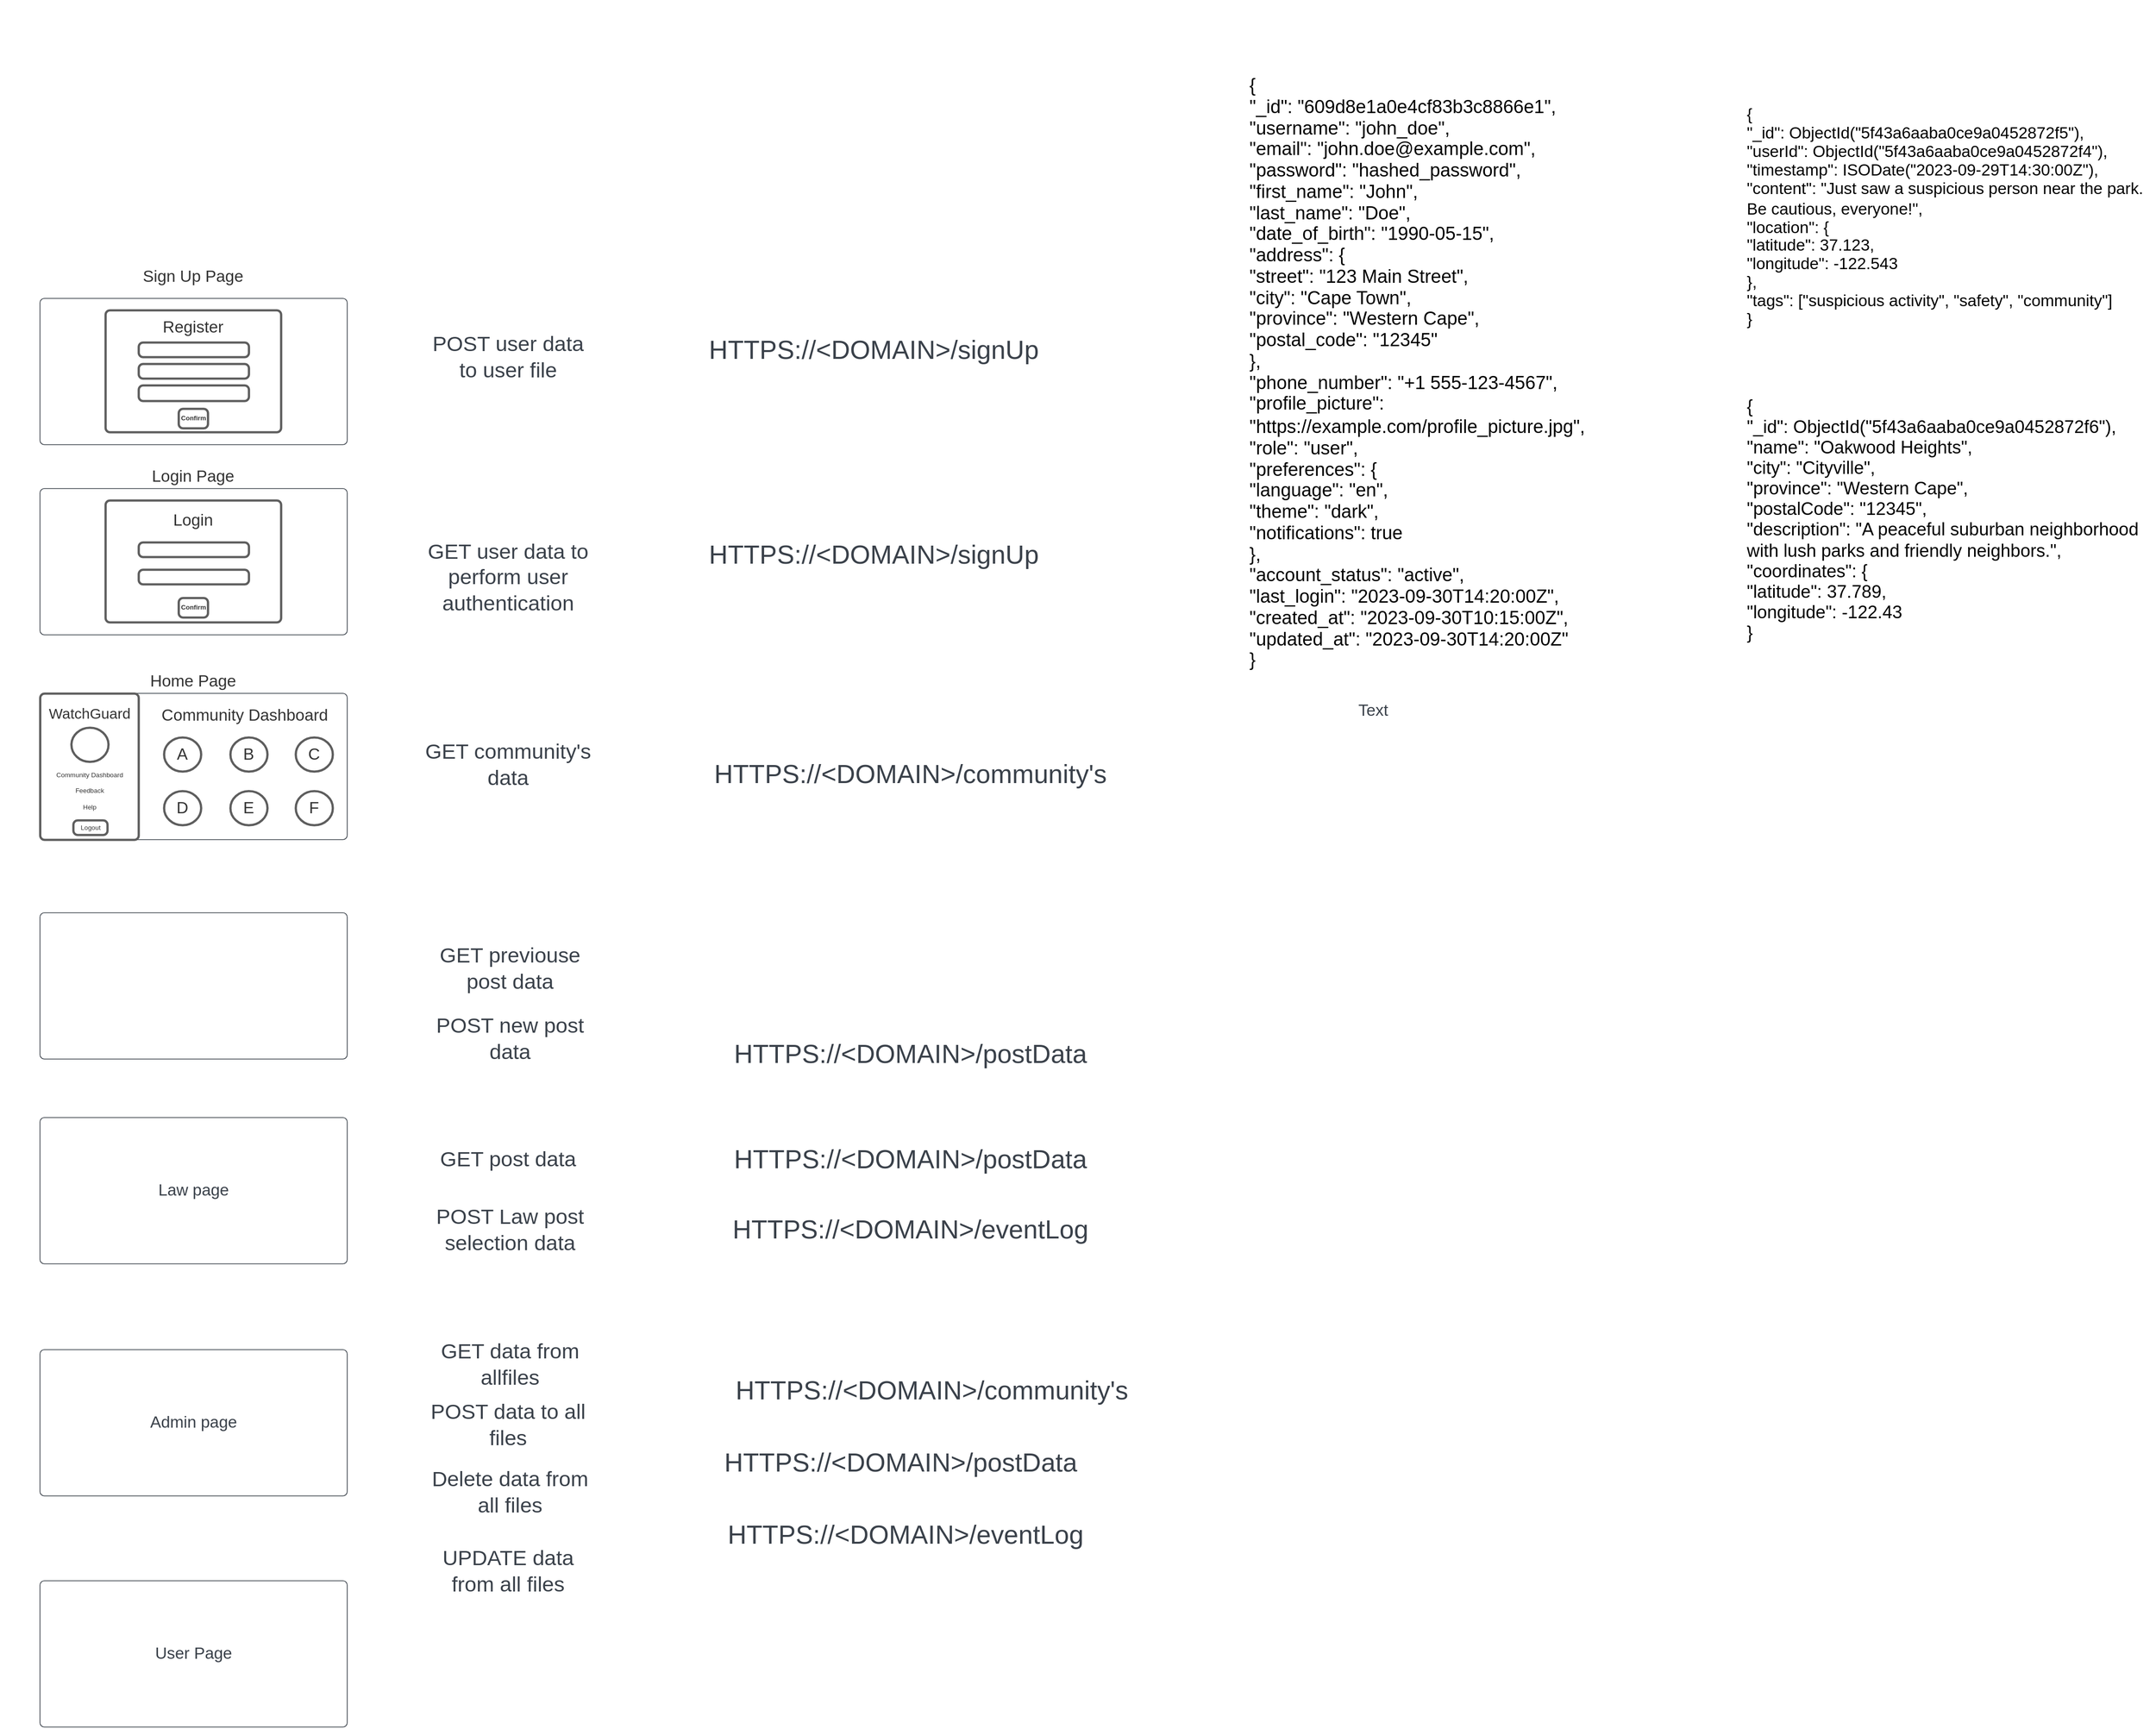<mxfile version="22.0.2" type="device">
  <diagram name="Page-1" id="4kDyXjSz5fXzZ2OMG3nY">
    <mxGraphModel dx="3576" dy="2729" grid="1" gridSize="10" guides="1" tooltips="1" connect="1" arrows="1" fold="1" page="1" pageScale="1" pageWidth="850" pageHeight="1100" math="0" shadow="0">
      <root>
        <mxCell id="0" />
        <mxCell id="1" parent="0" />
        <mxCell id="W3cXZW0rzUBnxX037Pdt-1" value="&lt;div style=&quot;display: flex; justify-content: flex-start; text-align: left; align-items: baseline; font-size: 0; line-height: 1.25;margin-top: -2px;&quot;&gt;&lt;span&gt;&lt;span style=&quot;font-size:19px;&quot;&gt;{&#xa;&lt;/span&gt;&lt;/span&gt;&lt;/div&gt;&lt;div style=&quot;display: flex; justify-content: flex-start; text-align: left; align-items: baseline; font-size: 0; line-height: 1.25;margin-top: -2px;&quot;&gt;&lt;span&gt;&lt;span style=&quot;font-size:19px;&quot;&gt;  &quot;_id&quot;: &quot;609d8e1a0e4cf83b3c8866e1&quot;,&#xa;&lt;/span&gt;&lt;/span&gt;&lt;/div&gt;&lt;div style=&quot;display: flex; justify-content: flex-start; text-align: left; align-items: baseline; font-size: 0; line-height: 1.25;margin-top: -2px;&quot;&gt;&lt;span&gt;&lt;span style=&quot;font-size:19px;&quot;&gt;  &quot;username&quot;: &quot;john_doe&quot;,&#xa;&lt;/span&gt;&lt;/span&gt;&lt;/div&gt;&lt;div style=&quot;display: flex; justify-content: flex-start; text-align: left; align-items: baseline; font-size: 0; line-height: 1.25;margin-top: -2px;&quot;&gt;&lt;span&gt;&lt;span style=&quot;font-size:19px;&quot;&gt;  &quot;email&quot;: &quot;john.doe@example.com&quot;,&#xa;&lt;/span&gt;&lt;/span&gt;&lt;/div&gt;&lt;div style=&quot;display: flex; justify-content: flex-start; text-align: left; align-items: baseline; font-size: 0; line-height: 1.25;margin-top: -2px;&quot;&gt;&lt;span&gt;&lt;span style=&quot;font-size:19px;&quot;&gt;  &quot;password&quot;: &quot;hashed_password&quot;,&#xa;&lt;/span&gt;&lt;/span&gt;&lt;/div&gt;&lt;div style=&quot;display: flex; justify-content: flex-start; text-align: left; align-items: baseline; font-size: 0; line-height: 1.25;margin-top: -2px;&quot;&gt;&lt;span&gt;&lt;span style=&quot;font-size:19px;&quot;&gt;  &quot;first_name&quot;: &quot;John&quot;,&#xa;&lt;/span&gt;&lt;/span&gt;&lt;/div&gt;&lt;div style=&quot;display: flex; justify-content: flex-start; text-align: left; align-items: baseline; font-size: 0; line-height: 1.25;margin-top: -2px;&quot;&gt;&lt;span&gt;&lt;span style=&quot;font-size:19px;&quot;&gt;  &quot;last_name&quot;: &quot;Doe&quot;,&#xa;&lt;/span&gt;&lt;/span&gt;&lt;/div&gt;&lt;div style=&quot;display: flex; justify-content: flex-start; text-align: left; align-items: baseline; font-size: 0; line-height: 1.25;margin-top: -2px;&quot;&gt;&lt;span&gt;&lt;span style=&quot;font-size:19px;&quot;&gt;  &quot;date_of_birth&quot;: &quot;1990-05-15&quot;,&#xa;&lt;/span&gt;&lt;/span&gt;&lt;/div&gt;&lt;div style=&quot;display: flex; justify-content: flex-start; text-align: left; align-items: baseline; font-size: 0; line-height: 1.25;margin-top: -2px;&quot;&gt;&lt;span&gt;&lt;span style=&quot;font-size:19px;&quot;&gt;  &quot;address&quot;: {&#xa;&lt;/span&gt;&lt;/span&gt;&lt;/div&gt;&lt;div style=&quot;display: flex; justify-content: flex-start; text-align: left; align-items: baseline; font-size: 0; line-height: 1.25;margin-top: -2px;&quot;&gt;&lt;span&gt;&lt;span style=&quot;font-size:19px;&quot;&gt;    &quot;street&quot;: &quot;123 Main Street&quot;,&#xa;&lt;/span&gt;&lt;/span&gt;&lt;/div&gt;&lt;div style=&quot;display: flex; justify-content: flex-start; text-align: left; align-items: baseline; font-size: 0; line-height: 1.25;margin-top: -2px;&quot;&gt;&lt;span&gt;&lt;span style=&quot;font-size:19px;&quot;&gt;    &quot;city&quot;: &quot;Cape Town&quot;,&#xa;&lt;/span&gt;&lt;/span&gt;&lt;/div&gt;&lt;div style=&quot;display: flex; justify-content: flex-start; text-align: left; align-items: baseline; font-size: 0; line-height: 1.25;margin-top: -2px;&quot;&gt;&lt;span&gt;&lt;span style=&quot;font-size:19px;&quot;&gt;    &quot;province&quot;: &quot;Western Cape&quot;,&#xa;&lt;/span&gt;&lt;/span&gt;&lt;/div&gt;&lt;div style=&quot;display: flex; justify-content: flex-start; text-align: left; align-items: baseline; font-size: 0; line-height: 1.25;margin-top: -2px;&quot;&gt;&lt;span&gt;&lt;span style=&quot;font-size:19px;&quot;&gt;    &quot;postal_code&quot;: &quot;12345&quot;&#xa;&lt;/span&gt;&lt;/span&gt;&lt;/div&gt;&lt;div style=&quot;display: flex; justify-content: flex-start; text-align: left; align-items: baseline; font-size: 0; line-height: 1.25;margin-top: -2px;&quot;&gt;&lt;span&gt;&lt;span style=&quot;font-size:19px;&quot;&gt;  },&#xa;&lt;/span&gt;&lt;/span&gt;&lt;/div&gt;&lt;div style=&quot;display: flex; justify-content: flex-start; text-align: left; align-items: baseline; font-size: 0; line-height: 1.25;margin-top: -2px;&quot;&gt;&lt;span&gt;&lt;span style=&quot;font-size:19px;&quot;&gt;  &quot;phone_number&quot;: &quot;+1 555-123-4567&quot;,&#xa;&lt;/span&gt;&lt;/span&gt;&lt;/div&gt;&lt;div style=&quot;display: flex; justify-content: flex-start; text-align: left; align-items: baseline; font-size: 0; line-height: 1.25;margin-top: -2px;&quot;&gt;&lt;span&gt;&lt;span style=&quot;font-size:19px;&quot;&gt;  &quot;profile_picture&quot;: &quot;https://example.com/profile_picture.jpg&quot;,&#xa;&lt;/span&gt;&lt;/span&gt;&lt;/div&gt;&lt;div style=&quot;display: flex; justify-content: flex-start; text-align: left; align-items: baseline; font-size: 0; line-height: 1.25;margin-top: -2px;&quot;&gt;&lt;span&gt;&lt;span style=&quot;font-size:19px;&quot;&gt;  &quot;role&quot;: &quot;user&quot;,&#xa;&lt;/span&gt;&lt;/span&gt;&lt;/div&gt;&lt;div style=&quot;display: flex; justify-content: flex-start; text-align: left; align-items: baseline; font-size: 0; line-height: 1.25;margin-top: -2px;&quot;&gt;&lt;span&gt;&lt;span style=&quot;font-size:19px;&quot;&gt;  &quot;preferences&quot;: {&#xa;&lt;/span&gt;&lt;/span&gt;&lt;/div&gt;&lt;div style=&quot;display: flex; justify-content: flex-start; text-align: left; align-items: baseline; font-size: 0; line-height: 1.25;margin-top: -2px;&quot;&gt;&lt;span&gt;&lt;span style=&quot;font-size:19px;&quot;&gt;    &quot;language&quot;: &quot;en&quot;,&#xa;&lt;/span&gt;&lt;/span&gt;&lt;/div&gt;&lt;div style=&quot;display: flex; justify-content: flex-start; text-align: left; align-items: baseline; font-size: 0; line-height: 1.25;margin-top: -2px;&quot;&gt;&lt;span&gt;&lt;span style=&quot;font-size:19px;&quot;&gt;    &quot;theme&quot;: &quot;dark&quot;,&#xa;&lt;/span&gt;&lt;/span&gt;&lt;/div&gt;&lt;div style=&quot;display: flex; justify-content: flex-start; text-align: left; align-items: baseline; font-size: 0; line-height: 1.25;margin-top: -2px;&quot;&gt;&lt;span&gt;&lt;span style=&quot;font-size:19px;&quot;&gt;    &quot;notifications&quot;: true&#xa;&lt;/span&gt;&lt;/span&gt;&lt;/div&gt;&lt;div style=&quot;display: flex; justify-content: flex-start; text-align: left; align-items: baseline; font-size: 0; line-height: 1.25;margin-top: -2px;&quot;&gt;&lt;span&gt;&lt;span style=&quot;font-size:19px;&quot;&gt;  },&#xa;&lt;/span&gt;&lt;/span&gt;&lt;/div&gt;&lt;div style=&quot;display: flex; justify-content: flex-start; text-align: left; align-items: baseline; font-size: 0; line-height: 1.25;margin-top: -2px;&quot;&gt;&lt;span&gt;&lt;span style=&quot;font-size:19px;&quot;&gt;  &quot;account_status&quot;: &quot;active&quot;,&#xa;&lt;/span&gt;&lt;/span&gt;&lt;/div&gt;&lt;div style=&quot;display: flex; justify-content: flex-start; text-align: left; align-items: baseline; font-size: 0; line-height: 1.25;margin-top: -2px;&quot;&gt;&lt;span&gt;&lt;span style=&quot;font-size:19px;&quot;&gt;  &quot;last_login&quot;: &quot;2023-09-30T14:20:00Z&quot;,&#xa;&lt;/span&gt;&lt;/span&gt;&lt;/div&gt;&lt;div style=&quot;display: flex; justify-content: flex-start; text-align: left; align-items: baseline; font-size: 0; line-height: 1.25;margin-top: -2px;&quot;&gt;&lt;span&gt;&lt;span style=&quot;font-size:19px;&quot;&gt;  &quot;created_at&quot;: &quot;2023-09-30T10:15:00Z&quot;,&#xa;&lt;/span&gt;&lt;/span&gt;&lt;/div&gt;&lt;div style=&quot;display: flex; justify-content: flex-start; text-align: left; align-items: baseline; font-size: 0; line-height: 1.25;margin-top: -2px;&quot;&gt;&lt;span&gt;&lt;span style=&quot;font-size:19px;&quot;&gt;  &quot;updated_at&quot;: &quot;2023-09-30T14:20:00Z&quot;&#xa;&lt;/span&gt;&lt;/span&gt;&lt;/div&gt;&lt;div style=&quot;display: flex; justify-content: flex-start; text-align: left; align-items: baseline; font-size: 0; line-height: 1.25;margin-top: -2px;&quot;&gt;&lt;span&gt;&lt;span style=&quot;font-size:19px;&quot;&gt;}&lt;/span&gt;&lt;/span&gt;&lt;/div&gt;" style="html=1;overflow=block;blockSpacing=1;whiteSpace=wrap;fontSize=13;spacing=3.8;verticalAlign=middle;strokeOpacity=0;fillOpacity=0;rounded=1;absoluteArcSize=1;arcSize=9;fillColor=#ffffff;strokeWidth=0.8;lucidId=Iu.AA-wMIjXI;" vertex="1" parent="1">
          <mxGeometry x="630" y="-795" width="373" height="763" as="geometry" />
        </mxCell>
        <mxCell id="W3cXZW0rzUBnxX037Pdt-2" value="Text" style="html=1;overflow=block;blockSpacing=1;whiteSpace=wrap;fontSize=16.7;fontColor=#3a414a;spacing=3.8;strokeOpacity=0;fillOpacity=0;rounded=1;absoluteArcSize=1;arcSize=9;fillColor=#ffffff;strokeWidth=0.8;lucidId=Iu.AR_8Cf6O0;" vertex="1" parent="1">
          <mxGeometry x="670" y="-90" width="180" height="45" as="geometry" />
        </mxCell>
        <mxCell id="W3cXZW0rzUBnxX037Pdt-3" value="HTTPS://&amp;lt;DOMAIN&amp;gt;/signUp" style="html=1;overflow=block;blockSpacing=1;whiteSpace=wrap;fontSize=26.7;fontColor=#3a414a;spacing=3.8;strokeOpacity=0;fillOpacity=0;rounded=1;absoluteArcSize=1;arcSize=9;fillColor=#ffffff;strokeWidth=0.8;lucidId=Iu.A4wAYV7u4;" vertex="1" parent="1">
          <mxGeometry x="68" y="-460" width="360" height="45" as="geometry" />
        </mxCell>
        <mxCell id="W3cXZW0rzUBnxX037Pdt-4" value="" style="html=1;overflow=block;blockSpacing=1;whiteSpace=wrap;fontSize=13;spacing=3.8;strokeColor=#3a414a;strokeOpacity=100;rounded=1;absoluteArcSize=1;arcSize=9;strokeWidth=0.8;lucidId=Iu.AfpCWvqnx;" vertex="1" parent="1">
          <mxGeometry x="-607" y="-490" width="315" height="150" as="geometry" />
        </mxCell>
        <mxCell id="W3cXZW0rzUBnxX037Pdt-5" value="POST user data to user file" style="html=1;overflow=block;blockSpacing=1;whiteSpace=wrap;fontSize=21.7;fontColor=#3a414a;spacing=3.8;strokeOpacity=0;fillOpacity=0;rounded=1;absoluteArcSize=1;arcSize=9;fillColor=#ffffff;strokeWidth=0.8;lucidId=Iu.ANQlsZvO4;" vertex="1" parent="1">
          <mxGeometry x="-217" y="-460" width="180" height="60" as="geometry" />
        </mxCell>
        <mxCell id="W3cXZW0rzUBnxX037Pdt-6" value="" style="html=1;overflow=block;blockSpacing=1;whiteSpace=wrap;fontSize=13;spacing=3.8;strokeColor=#3a414a;strokeOpacity=100;rounded=1;absoluteArcSize=1;arcSize=9;strokeWidth=0.8;lucidId=Iu.AEXtKvZHL;" vertex="1" parent="1">
          <mxGeometry x="-607" y="-295" width="315" height="150" as="geometry" />
        </mxCell>
        <mxCell id="W3cXZW0rzUBnxX037Pdt-7" value="GET user data to perform user authentication" style="html=1;overflow=block;blockSpacing=1;whiteSpace=wrap;fontSize=21.7;fontColor=#3a414a;spacing=3.8;strokeOpacity=0;fillOpacity=0;rounded=1;absoluteArcSize=1;arcSize=9;fillColor=#ffffff;strokeWidth=0.8;lucidId=Iu.AXygXHq0N;" vertex="1" parent="1">
          <mxGeometry x="-217" y="-247" width="180" height="86" as="geometry" />
        </mxCell>
        <mxCell id="W3cXZW0rzUBnxX037Pdt-8" value="HTTPS://&amp;lt;DOMAIN&amp;gt;/signUp" style="html=1;overflow=block;blockSpacing=1;whiteSpace=wrap;fontSize=26.7;fontColor=#3a414a;spacing=3.8;strokeOpacity=0;fillOpacity=0;rounded=1;absoluteArcSize=1;arcSize=9;fillColor=#ffffff;strokeWidth=0.8;lucidId=Iu.AAHxZxyAc;" vertex="1" parent="1">
          <mxGeometry x="68" y="-250" width="360" height="45" as="geometry" />
        </mxCell>
        <mxCell id="W3cXZW0rzUBnxX037Pdt-9" value="HTTPS://&amp;lt;DOMAIN&amp;gt;/community&#39;s" style="html=1;overflow=block;blockSpacing=1;whiteSpace=wrap;fontSize=26.7;fontColor=#3a414a;spacing=3.8;strokeOpacity=0;fillOpacity=0;rounded=1;absoluteArcSize=1;arcSize=9;fillColor=#ffffff;strokeWidth=0.8;lucidId=Iu.Ak0C3fqw6;" vertex="1" parent="1">
          <mxGeometry x="68" y="-32" width="435" height="60" as="geometry" />
        </mxCell>
        <mxCell id="W3cXZW0rzUBnxX037Pdt-10" value="" style="html=1;overflow=block;blockSpacing=1;whiteSpace=wrap;fontSize=13;spacing=3.8;strokeColor=#3a414a;strokeOpacity=100;rounded=1;absoluteArcSize=1;arcSize=9;strokeWidth=0.8;lucidId=Iu.AIVSMGCmG;" vertex="1" parent="1">
          <mxGeometry x="-607" y="-85" width="315" height="150" as="geometry" />
        </mxCell>
        <mxCell id="W3cXZW0rzUBnxX037Pdt-11" value="GET community&#39;s data" style="html=1;overflow=block;blockSpacing=1;whiteSpace=wrap;fontSize=21.7;fontColor=#3a414a;spacing=3.8;strokeOpacity=0;fillOpacity=0;rounded=1;absoluteArcSize=1;arcSize=9;fillColor=#ffffff;strokeWidth=0.8;lucidId=Iu.AT1_1gLL8;" vertex="1" parent="1">
          <mxGeometry x="-217" y="-55" width="180" height="86" as="geometry" />
        </mxCell>
        <mxCell id="W3cXZW0rzUBnxX037Pdt-12" value="" style="html=1;overflow=block;blockSpacing=1;whiteSpace=wrap;fontSize=13;spacing=3.8;strokeColor=#3a414a;strokeOpacity=100;rounded=1;absoluteArcSize=1;arcSize=9;strokeWidth=0.8;lucidId=Iu.AWKv4t_mt;" vertex="1" parent="1">
          <mxGeometry x="-607" y="140" width="315" height="150" as="geometry" />
        </mxCell>
        <mxCell id="W3cXZW0rzUBnxX037Pdt-13" value="GET previouse post data" style="html=1;overflow=block;blockSpacing=1;whiteSpace=wrap;fontSize=21.7;fontColor=#3a414a;spacing=3.8;strokeOpacity=0;fillOpacity=0;rounded=1;absoluteArcSize=1;arcSize=9;fillColor=#ffffff;strokeWidth=0.8;lucidId=Iu.AoO8-eXzU;" vertex="1" parent="1">
          <mxGeometry x="-215" y="154" width="180" height="86" as="geometry" />
        </mxCell>
        <mxCell id="W3cXZW0rzUBnxX037Pdt-14" value="POST  new post data" style="html=1;overflow=block;blockSpacing=1;whiteSpace=wrap;fontSize=21.7;fontColor=#3a414a;spacing=3.8;strokeOpacity=0;fillOpacity=0;rounded=1;absoluteArcSize=1;arcSize=9;fillColor=#ffffff;strokeWidth=0.8;lucidId=Iu.Aj~a.TJmA;" vertex="1" parent="1">
          <mxGeometry x="-215" y="239" width="180" height="60" as="geometry" />
        </mxCell>
        <mxCell id="W3cXZW0rzUBnxX037Pdt-15" value="HTTPS://&amp;lt;DOMAIN&amp;gt;/postData" style="html=1;overflow=block;blockSpacing=1;whiteSpace=wrap;fontSize=26.7;fontColor=#3a414a;spacing=3.8;strokeOpacity=0;fillOpacity=0;rounded=1;absoluteArcSize=1;arcSize=9;fillColor=#ffffff;strokeWidth=0.8;lucidId=Iu.A34iJH5pe;" vertex="1" parent="1">
          <mxGeometry x="68" y="255" width="435" height="60" as="geometry" />
        </mxCell>
        <mxCell id="W3cXZW0rzUBnxX037Pdt-16" value="Law page" style="html=1;overflow=block;blockSpacing=1;whiteSpace=wrap;fontSize=16.7;fontColor=#3a414a;spacing=3.8;strokeColor=#3a414a;strokeOpacity=100;rounded=1;absoluteArcSize=1;arcSize=9;strokeWidth=0.8;lucidId=Iu.AsCGrx_RT;" vertex="1" parent="1">
          <mxGeometry x="-607" y="350" width="315" height="150" as="geometry" />
        </mxCell>
        <mxCell id="W3cXZW0rzUBnxX037Pdt-17" value="GET post data" style="html=1;overflow=block;blockSpacing=1;whiteSpace=wrap;fontSize=21.7;fontColor=#3a414a;spacing=3.8;strokeOpacity=0;fillOpacity=0;rounded=1;absoluteArcSize=1;arcSize=9;fillColor=#ffffff;strokeWidth=0.8;lucidId=Iu.ARHaKid4.;" vertex="1" parent="1">
          <mxGeometry x="-217" y="350" width="180" height="86" as="geometry" />
        </mxCell>
        <mxCell id="W3cXZW0rzUBnxX037Pdt-18" value="POST Law  post selection data" style="html=1;overflow=block;blockSpacing=1;whiteSpace=wrap;fontSize=21.7;fontColor=#3a414a;spacing=3.8;strokeOpacity=0;fillOpacity=0;rounded=1;absoluteArcSize=1;arcSize=9;fillColor=#ffffff;strokeWidth=0.8;lucidId=Iu.AQAMAyLil;" vertex="1" parent="1">
          <mxGeometry x="-215" y="435" width="180" height="60" as="geometry" />
        </mxCell>
        <mxCell id="W3cXZW0rzUBnxX037Pdt-19" value="HTTPS://&amp;lt;DOMAIN&amp;gt;/postData" style="html=1;overflow=block;blockSpacing=1;whiteSpace=wrap;fontSize=26.7;fontColor=#3a414a;spacing=3.8;strokeOpacity=0;fillOpacity=0;rounded=1;absoluteArcSize=1;arcSize=9;fillColor=#ffffff;strokeWidth=0.8;lucidId=Iu.A-Fi-i37i;" vertex="1" parent="1">
          <mxGeometry x="68" y="363" width="435" height="60" as="geometry" />
        </mxCell>
        <mxCell id="W3cXZW0rzUBnxX037Pdt-20" value="HTTPS://&amp;lt;DOMAIN&amp;gt;/eventLog" style="html=1;overflow=block;blockSpacing=1;whiteSpace=wrap;fontSize=26.7;fontColor=#3a414a;spacing=3.8;strokeOpacity=0;fillOpacity=0;rounded=1;absoluteArcSize=1;arcSize=9;fillColor=#ffffff;strokeWidth=0.8;lucidId=Iu.A.pEPAJsQ;" vertex="1" parent="1">
          <mxGeometry x="68" y="435" width="435" height="60" as="geometry" />
        </mxCell>
        <mxCell id="W3cXZW0rzUBnxX037Pdt-21" value="Admin page" style="html=1;overflow=block;blockSpacing=1;whiteSpace=wrap;fontSize=16.7;fontColor=#3a414a;spacing=3.8;strokeColor=#3a414a;strokeOpacity=100;rounded=1;absoluteArcSize=1;arcSize=9;strokeWidth=0.8;lucidId=Iu.ATxj9GcM2;" vertex="1" parent="1">
          <mxGeometry x="-607" y="588" width="315" height="150" as="geometry" />
        </mxCell>
        <mxCell id="W3cXZW0rzUBnxX037Pdt-22" value="POST data to all files" style="html=1;overflow=block;blockSpacing=1;whiteSpace=wrap;fontSize=21.7;fontColor=#3a414a;spacing=3.8;strokeOpacity=0;fillOpacity=0;rounded=1;absoluteArcSize=1;arcSize=9;fillColor=#ffffff;strokeWidth=0.8;lucidId=Iu.A3biK.VlD;" vertex="1" parent="1">
          <mxGeometry x="-217" y="635" width="180" height="60" as="geometry" />
        </mxCell>
        <mxCell id="W3cXZW0rzUBnxX037Pdt-23" value="GET data from allfiles" style="html=1;overflow=block;blockSpacing=1;whiteSpace=wrap;fontSize=21.7;fontColor=#3a414a;spacing=3.8;strokeOpacity=0;fillOpacity=0;rounded=1;absoluteArcSize=1;arcSize=9;fillColor=#ffffff;strokeWidth=0.8;lucidId=Iu.AA_YWATgu;" vertex="1" parent="1">
          <mxGeometry x="-215" y="560" width="180" height="86" as="geometry" />
        </mxCell>
        <mxCell id="W3cXZW0rzUBnxX037Pdt-24" value="Delete data from all files" style="html=1;overflow=block;blockSpacing=1;whiteSpace=wrap;fontSize=21.7;fontColor=#3a414a;spacing=3.8;strokeOpacity=0;fillOpacity=0;rounded=1;absoluteArcSize=1;arcSize=9;fillColor=#ffffff;strokeWidth=0.8;lucidId=Iu.Af93UxQvh;" vertex="1" parent="1">
          <mxGeometry x="-215" y="704" width="180" height="60" as="geometry" />
        </mxCell>
        <mxCell id="W3cXZW0rzUBnxX037Pdt-25" value="UPDATE data from all files" style="html=1;overflow=block;blockSpacing=1;whiteSpace=wrap;fontSize=21.7;fontColor=#3a414a;spacing=3.8;strokeOpacity=0;fillOpacity=0;rounded=1;absoluteArcSize=1;arcSize=9;fillColor=#ffffff;strokeWidth=0.8;lucidId=Iu.Ad7uC8W-B;" vertex="1" parent="1">
          <mxGeometry x="-217" y="785" width="180" height="60" as="geometry" />
        </mxCell>
        <mxCell id="W3cXZW0rzUBnxX037Pdt-26" value="Sign Up Page" style="html=1;overflow=block;blockSpacing=1;whiteSpace=wrap;fontSize=16.7;fontColor=#333333;spacing=3.8;strokeOpacity=0;fillOpacity=0;rounded=1;absoluteArcSize=1;arcSize=9;fillColor=#ffffff;strokeWidth=2.3;lucidId=Nw.AQVMrBLFb;" vertex="1" parent="1">
          <mxGeometry x="-540" y="-535" width="180" height="45" as="geometry" />
        </mxCell>
        <mxCell id="W3cXZW0rzUBnxX037Pdt-27" value="" style="html=1;overflow=block;blockSpacing=1;whiteSpace=wrap;fontSize=13;spacing=9;strokeColor=#5e5e5e;strokeOpacity=100;rounded=1;absoluteArcSize=1;arcSize=9;strokeWidth=2.3;lucidId=zx.A6rc2cNQw;" vertex="1" parent="1">
          <mxGeometry x="-540" y="-478" width="180" height="125" as="geometry" />
        </mxCell>
        <mxCell id="W3cXZW0rzUBnxX037Pdt-28" value="Register" style="html=1;overflow=block;blockSpacing=1;whiteSpace=wrap;fontSize=16.7;fontColor=#333333;spacing=3.8;strokeOpacity=0;fillOpacity=0;rounded=1;absoluteArcSize=1;arcSize=9;fillColor=#ffffff;strokeWidth=2.3;lucidId=Az.AU1qnj4mQ;" vertex="1" parent="1">
          <mxGeometry x="-540" y="-483" width="180" height="45" as="geometry" />
        </mxCell>
        <mxCell id="W3cXZW0rzUBnxX037Pdt-29" value="" style="html=1;overflow=block;blockSpacing=1;whiteSpace=wrap;fontSize=13;spacing=3.8;strokeColor=#5e5e5e;strokeOpacity=100;rounded=1;absoluteArcSize=1;arcSize=9;strokeWidth=2.3;lucidId=jA.AoNMEXTN4;" vertex="1" parent="1">
          <mxGeometry x="-506" y="-445" width="113" height="15" as="geometry" />
        </mxCell>
        <mxCell id="W3cXZW0rzUBnxX037Pdt-30" value="&lt;div style=&quot;display: flex; justify-content: flex-start; text-align: left; align-items: baseline; font-size: 0; line-height: 1.25;margin-top: -2px;&quot;&gt;&lt;span&gt;&lt;span style=&quot;font-size:16.7px;&quot;&gt;{&#xa;&lt;/span&gt;&lt;/span&gt;&lt;/div&gt;&lt;div style=&quot;display: flex; justify-content: flex-start; text-align: left; align-items: baseline; font-size: 0; line-height: 1.25;margin-top: -2px;&quot;&gt;&lt;span&gt;&lt;span style=&quot;font-size:16.7px;&quot;&gt;  &quot;_id&quot;: ObjectId(&quot;5f43a6aaba0ce9a0452872f5&quot;), &#xa;&lt;/span&gt;&lt;/span&gt;&lt;/div&gt;&lt;div style=&quot;display: flex; justify-content: flex-start; text-align: left; align-items: baseline; font-size: 0; line-height: 1.25;margin-top: -2px;&quot;&gt;&lt;span&gt;&lt;span style=&quot;font-size:16.7px;&quot;&gt;  &quot;userId&quot;: ObjectId(&quot;5f43a6aaba0ce9a0452872f4&quot;), &#xa;&lt;/span&gt;&lt;/span&gt;&lt;/div&gt;&lt;div style=&quot;display: flex; justify-content: flex-start; text-align: left; align-items: baseline; font-size: 0; line-height: 1.25;margin-top: -2px;&quot;&gt;&lt;span&gt;&lt;span style=&quot;font-size:16.7px;&quot;&gt;  &quot;timestamp&quot;: ISODate(&quot;2023-09-29T14:30:00Z&quot;), &#xa;&lt;/span&gt;&lt;/span&gt;&lt;/div&gt;&lt;div style=&quot;display: flex; justify-content: flex-start; text-align: left; align-items: baseline; font-size: 0; line-height: 1.25;margin-top: -2px;&quot;&gt;&lt;span&gt;&lt;span style=&quot;font-size:16.7px;&quot;&gt;  &quot;content&quot;: &quot;Just saw a suspicious person near the park. Be cautious, everyone!&quot;,&#xa;&lt;/span&gt;&lt;/span&gt;&lt;/div&gt;&lt;div style=&quot;display: flex; justify-content: flex-start; text-align: left; align-items: baseline; font-size: 0; line-height: 1.25;margin-top: -2px;&quot;&gt;&lt;span&gt;&lt;span style=&quot;font-size:16.7px;&quot;&gt;  &quot;location&quot;: {&#xa;&lt;/span&gt;&lt;/span&gt;&lt;/div&gt;&lt;div style=&quot;display: flex; justify-content: flex-start; text-align: left; align-items: baseline; font-size: 0; line-height: 1.25;margin-top: -2px;&quot;&gt;&lt;span&gt;&lt;span style=&quot;font-size:16.7px;&quot;&gt;    &quot;latitude&quot;: 37.123,&#xa;&lt;/span&gt;&lt;/span&gt;&lt;/div&gt;&lt;div style=&quot;display: flex; justify-content: flex-start; text-align: left; align-items: baseline; font-size: 0; line-height: 1.25;margin-top: -2px;&quot;&gt;&lt;span&gt;&lt;span style=&quot;font-size:16.7px;&quot;&gt;    &quot;longitude&quot;: -122.543&#xa;&lt;/span&gt;&lt;/span&gt;&lt;/div&gt;&lt;div style=&quot;display: flex; justify-content: flex-start; text-align: left; align-items: baseline; font-size: 0; line-height: 1.25;margin-top: -2px;&quot;&gt;&lt;span&gt;&lt;span style=&quot;font-size:16.7px;&quot;&gt;  },&#xa;&lt;/span&gt;&lt;/span&gt;&lt;/div&gt;&lt;div style=&quot;display: flex; justify-content: flex-start; text-align: left; align-items: baseline; font-size: 0; line-height: 1.25;margin-top: -2px;&quot;&gt;&lt;span&gt;&lt;span style=&quot;font-size:16.7px;&quot;&gt;  &quot;tags&quot;: [&quot;suspicious activity&quot;, &quot;safety&quot;, &quot;community&quot;]&#xa;&lt;/span&gt;&lt;/span&gt;&lt;/div&gt;&lt;div style=&quot;display: flex; justify-content: flex-start; text-align: left; align-items: baseline; font-size: 0; line-height: 1.25;margin-top: -2px;&quot;&gt;&lt;span&gt;&lt;span style=&quot;font-size:16.7px;&quot;&gt;}&lt;/span&gt;&lt;/span&gt;&lt;/div&gt;" style="html=1;overflow=block;blockSpacing=1;whiteSpace=wrap;fontSize=13;spacing=3.8;verticalAlign=middle;strokeOpacity=0;fillOpacity=0;rounded=1;absoluteArcSize=1;arcSize=9;fillColor=#ffffff;strokeWidth=2.3;lucidId=vA.Aj14u5_bb;" vertex="1" parent="1">
          <mxGeometry x="1140" y="-700" width="420" height="255" as="geometry" />
        </mxCell>
        <mxCell id="W3cXZW0rzUBnxX037Pdt-31" value="" style="html=1;overflow=block;blockSpacing=1;whiteSpace=wrap;fontSize=13;spacing=3.8;strokeColor=#5e5e5e;strokeOpacity=100;rounded=1;absoluteArcSize=1;arcSize=9;strokeWidth=2.3;lucidId=iB.A0tXjtnhl;" vertex="1" parent="1">
          <mxGeometry x="-506" y="-423" width="113" height="15" as="geometry" />
        </mxCell>
        <mxCell id="W3cXZW0rzUBnxX037Pdt-32" value="" style="html=1;overflow=block;blockSpacing=1;whiteSpace=wrap;fontSize=13;spacing=3.8;strokeColor=#5e5e5e;strokeOpacity=100;rounded=1;absoluteArcSize=1;arcSize=9;strokeWidth=2.3;lucidId=yB.Ajd89_q8s;" vertex="1" parent="1">
          <mxGeometry x="-506" y="-401" width="113" height="16" as="geometry" />
        </mxCell>
        <mxCell id="W3cXZW0rzUBnxX037Pdt-33" value="" style="html=1;overflow=block;blockSpacing=1;whiteSpace=wrap;fontSize=13;spacing=3.8;strokeColor=#5e5e5e;strokeOpacity=100;rounded=1;absoluteArcSize=1;arcSize=9;strokeWidth=2.3;lucidId=NB.AhC45gq1I;" vertex="1" parent="1">
          <mxGeometry x="-465" y="-377" width="30" height="20" as="geometry" />
        </mxCell>
        <mxCell id="W3cXZW0rzUBnxX037Pdt-34" value="Confirm" style="html=1;overflow=block;blockSpacing=1;whiteSpace=wrap;fontSize=6.7;fontColor=#333333;fontStyle=1;spacing=3.8;strokeOpacity=0;fillOpacity=0;rounded=1;absoluteArcSize=1;arcSize=9;fillColor=#ffffff;strokeWidth=2.3;lucidId=FC.Aw5CP98QP;" vertex="1" parent="1">
          <mxGeometry x="-487" y="-381" width="75" height="27" as="geometry" />
        </mxCell>
        <mxCell id="W3cXZW0rzUBnxX037Pdt-35" value="Login Page" style="html=1;overflow=block;blockSpacing=1;whiteSpace=wrap;fontSize=16.7;fontColor=#333333;spacing=3.8;strokeOpacity=0;fillOpacity=0;rounded=1;absoluteArcSize=1;arcSize=9;fillColor=#ffffff;strokeWidth=2.3;lucidId=SD.An5uR-G4G;" vertex="1" parent="1">
          <mxGeometry x="-540" y="-330" width="180" height="45" as="geometry" />
        </mxCell>
        <mxCell id="W3cXZW0rzUBnxX037Pdt-36" value="" style="html=1;overflow=block;blockSpacing=1;whiteSpace=wrap;fontSize=13;spacing=9;strokeColor=#5e5e5e;strokeOpacity=100;rounded=1;absoluteArcSize=1;arcSize=9;strokeWidth=2.3;lucidId=eE.AZpchv-NK;" vertex="1" parent="1">
          <mxGeometry x="-540" y="-283" width="180" height="125" as="geometry" />
        </mxCell>
        <mxCell id="W3cXZW0rzUBnxX037Pdt-37" value="&lt;div style=&quot;display: flex; justify-content: flex-start; text-align: left; align-items: baseline; font-size: 0; line-height: 1.25;margin-top: -2px;&quot;&gt;&lt;span&gt;&lt;span style=&quot;font-size:18.3px;&quot;&gt;{&#xa;&lt;/span&gt;&lt;/span&gt;&lt;/div&gt;&lt;div style=&quot;display: flex; justify-content: flex-start; text-align: left; align-items: baseline; font-size: 0; line-height: 1.25;margin-top: -2px;&quot;&gt;&lt;span&gt;&lt;span style=&quot;font-size:18.3px;&quot;&gt;  &quot;_id&quot;: ObjectId(&quot;5f43a6aaba0ce9a0452872f6&quot;), &#xa;&lt;/span&gt;&lt;/span&gt;&lt;/div&gt;&lt;div style=&quot;display: flex; justify-content: flex-start; text-align: left; align-items: baseline; font-size: 0; line-height: 1.25;margin-top: -2px;&quot;&gt;&lt;span&gt;&lt;span style=&quot;font-size:18.3px;&quot;&gt;  &quot;name&quot;: &quot;Oakwood Heights&quot;,&#xa;&lt;/span&gt;&lt;/span&gt;&lt;/div&gt;&lt;div style=&quot;display: flex; justify-content: flex-start; text-align: left; align-items: baseline; font-size: 0; line-height: 1.25;margin-top: -2px;&quot;&gt;&lt;span&gt;&lt;span style=&quot;font-size:18.3px;&quot;&gt;  &quot;city&quot;: &quot;Cityville&quot;,&#xa;&lt;/span&gt;&lt;/span&gt;&lt;/div&gt;&lt;div style=&quot;display: flex; justify-content: flex-start; text-align: left; align-items: baseline; font-size: 0; line-height: 1.25;margin-top: -2px;&quot;&gt;&lt;span&gt;&lt;span style=&quot;font-size:18.3px;&quot;&gt;  &quot;province&quot;: &quot;Western Cape&quot;,&#xa;&lt;/span&gt;&lt;/span&gt;&lt;/div&gt;&lt;div style=&quot;display: flex; justify-content: flex-start; text-align: left; align-items: baseline; font-size: 0; line-height: 1.25;margin-top: -2px;&quot;&gt;&lt;span&gt;&lt;span style=&quot;font-size:18.3px;&quot;&gt;  &quot;postalCode&quot;: &quot;12345&quot;,&#xa;&lt;/span&gt;&lt;/span&gt;&lt;/div&gt;&lt;div style=&quot;display: flex; justify-content: flex-start; text-align: left; align-items: baseline; font-size: 0; line-height: 1.25;margin-top: -2px;&quot;&gt;&lt;span&gt;&lt;span style=&quot;font-size:18.3px;&quot;&gt;  &quot;description&quot;: &quot;A peaceful suburban neighborhood with lush parks and friendly neighbors.&quot;,&#xa;&lt;/span&gt;&lt;/span&gt;&lt;/div&gt;&lt;div style=&quot;display: flex; justify-content: flex-start; text-align: left; align-items: baseline; font-size: 0; line-height: 1.25;margin-top: -2px;&quot;&gt;&lt;span&gt;&lt;span style=&quot;font-size:18.3px;&quot;&gt;  &quot;coordinates&quot;: {&#xa;&lt;/span&gt;&lt;/span&gt;&lt;/div&gt;&lt;div style=&quot;display: flex; justify-content: flex-start; text-align: left; align-items: baseline; font-size: 0; line-height: 1.25;margin-top: -2px;&quot;&gt;&lt;span&gt;&lt;span style=&quot;font-size:18.3px;&quot;&gt;    &quot;latitude&quot;: 37.789,&#xa;&lt;/span&gt;&lt;/span&gt;&lt;/div&gt;&lt;div style=&quot;display: flex; justify-content: flex-start; text-align: left; align-items: baseline; font-size: 0; line-height: 1.25;margin-top: -2px;&quot;&gt;&lt;span&gt;&lt;span style=&quot;font-size:18.3px;&quot;&gt;    &quot;longitude&quot;: -122.43&#xa;&lt;/span&gt;&lt;/span&gt;&lt;/div&gt;&lt;div style=&quot;display: flex; justify-content: flex-start; text-align: left; align-items: baseline; font-size: 0; line-height: 1.25;margin-top: -2px;&quot;&gt;&lt;span&gt;&lt;span style=&quot;font-size:18.3px;&quot;&gt;  }&lt;/span&gt;&lt;/span&gt;&lt;/div&gt;" style="html=1;overflow=block;blockSpacing=1;whiteSpace=wrap;fontSize=13;spacing=3.8;verticalAlign=middle;strokeOpacity=0;fillOpacity=0;rounded=1;absoluteArcSize=1;arcSize=9;fillColor=#ffffff;strokeWidth=2.3;lucidId=hE.Az2iLLwkF;" vertex="1" parent="1">
          <mxGeometry x="1140" y="-405" width="420" height="285" as="geometry" />
        </mxCell>
        <mxCell id="W3cXZW0rzUBnxX037Pdt-38" value="Login" style="html=1;overflow=block;blockSpacing=1;whiteSpace=wrap;fontSize=16.7;fontColor=#333333;spacing=3.8;strokeOpacity=0;fillOpacity=0;rounded=1;absoluteArcSize=1;arcSize=9;fillColor=#ffffff;strokeWidth=2.3;lucidId=kE.ALbnjWTQP;" vertex="1" parent="1">
          <mxGeometry x="-540" y="-285" width="180" height="45" as="geometry" />
        </mxCell>
        <mxCell id="W3cXZW0rzUBnxX037Pdt-39" value="" style="html=1;overflow=block;blockSpacing=1;whiteSpace=wrap;fontSize=13;spacing=3.8;strokeColor=#5e5e5e;strokeOpacity=100;rounded=1;absoluteArcSize=1;arcSize=9;strokeWidth=2.3;lucidId=BE.Aw_eUpCLy;" vertex="1" parent="1">
          <mxGeometry x="-506" y="-240" width="113" height="15" as="geometry" />
        </mxCell>
        <mxCell id="W3cXZW0rzUBnxX037Pdt-40" value="" style="html=1;overflow=block;blockSpacing=1;whiteSpace=wrap;fontSize=13;spacing=3.8;strokeColor=#5e5e5e;strokeOpacity=100;rounded=1;absoluteArcSize=1;arcSize=9;strokeWidth=2.3;lucidId=HE.ApFR0DnYR;" vertex="1" parent="1">
          <mxGeometry x="-506" y="-212" width="113" height="15" as="geometry" />
        </mxCell>
        <mxCell id="W3cXZW0rzUBnxX037Pdt-41" value="" style="html=1;overflow=block;blockSpacing=1;whiteSpace=wrap;fontSize=13;spacing=3.8;strokeColor=#5e5e5e;strokeOpacity=100;rounded=1;absoluteArcSize=1;arcSize=9;strokeWidth=2.3;lucidId=8E.AbcnmyOax;" vertex="1" parent="1">
          <mxGeometry x="-465" y="-183" width="30" height="20" as="geometry" />
        </mxCell>
        <mxCell id="W3cXZW0rzUBnxX037Pdt-42" value="Confirm" style="html=1;overflow=block;blockSpacing=1;whiteSpace=wrap;fontSize=6.7;fontColor=#333333;fontStyle=1;spacing=3.8;strokeOpacity=0;fillOpacity=0;rounded=1;absoluteArcSize=1;arcSize=9;fillColor=#ffffff;strokeWidth=2.3;lucidId=6F.AJrgfe1az;" vertex="1" parent="1">
          <mxGeometry x="-487" y="-187" width="75" height="27" as="geometry" />
        </mxCell>
        <mxCell id="W3cXZW0rzUBnxX037Pdt-43" value="Home Page" style="html=1;overflow=block;blockSpacing=1;whiteSpace=wrap;fontSize=16.7;fontColor=#333333;spacing=3.8;strokeOpacity=0;fillOpacity=0;rounded=1;absoluteArcSize=1;arcSize=9;fillColor=#ffffff;strokeWidth=2.3;lucidId=uG.A5UXUJKnS;" vertex="1" parent="1">
          <mxGeometry x="-540" y="-120" width="180" height="45" as="geometry" />
        </mxCell>
        <mxCell id="W3cXZW0rzUBnxX037Pdt-44" value="" style="html=1;overflow=block;blockSpacing=1;whiteSpace=wrap;fontSize=13;spacing=9;strokeColor=#5e5e5e;strokeOpacity=100;rounded=1;absoluteArcSize=1;arcSize=9;strokeWidth=2.3;lucidId=QG.APPNTu5.P;" vertex="1" parent="1">
          <mxGeometry x="-607" y="-85" width="101" height="150" as="geometry" />
        </mxCell>
        <mxCell id="W3cXZW0rzUBnxX037Pdt-45" value="A" style="html=1;overflow=block;blockSpacing=1;whiteSpace=wrap;ellipse;fontSize=16.7;fontColor=#333333;spacing=3.8;strokeColor=#5e5e5e;strokeOpacity=100;rounded=1;absoluteArcSize=1;arcSize=9;strokeWidth=2.3;lucidId=-G.AEg1KSxJ4;" vertex="1" parent="1">
          <mxGeometry x="-480" y="-40" width="38" height="35" as="geometry" />
        </mxCell>
        <mxCell id="W3cXZW0rzUBnxX037Pdt-46" value="Community Dashboard" style="html=1;overflow=block;blockSpacing=1;whiteSpace=wrap;fontSize=16.7;fontColor=#333333;spacing=3.8;strokeOpacity=0;fillOpacity=0;rounded=1;absoluteArcSize=1;arcSize=9;fillColor=#ffffff;strokeWidth=2.3;lucidId=_G.A0jGuF8lz;" vertex="1" parent="1">
          <mxGeometry x="-487" y="-85" width="180" height="45" as="geometry" />
        </mxCell>
        <mxCell id="W3cXZW0rzUBnxX037Pdt-47" value="B" style="html=1;overflow=block;blockSpacing=1;whiteSpace=wrap;ellipse;fontSize=16.7;fontColor=#333333;spacing=3.8;strokeColor=#5e5e5e;strokeOpacity=100;rounded=1;absoluteArcSize=1;arcSize=9;strokeWidth=2.3;lucidId=SH.AgdMWRdDg;" vertex="1" parent="1">
          <mxGeometry x="-412" y="-40" width="38" height="35" as="geometry" />
        </mxCell>
        <mxCell id="W3cXZW0rzUBnxX037Pdt-48" value="C" style="html=1;overflow=block;blockSpacing=1;whiteSpace=wrap;ellipse;fontSize=16.7;fontColor=#333333;spacing=3.8;strokeColor=#5e5e5e;strokeOpacity=100;rounded=1;absoluteArcSize=1;arcSize=9;strokeWidth=2.3;lucidId=XH.AG4RxPZ76;" vertex="1" parent="1">
          <mxGeometry x="-345" y="-40" width="38" height="35" as="geometry" />
        </mxCell>
        <mxCell id="W3cXZW0rzUBnxX037Pdt-49" value="D" style="html=1;overflow=block;blockSpacing=1;whiteSpace=wrap;ellipse;fontSize=16.7;fontColor=#333333;spacing=3.8;strokeColor=#5e5e5e;strokeOpacity=100;rounded=1;absoluteArcSize=1;arcSize=9;strokeWidth=2.3;lucidId=fI.A~kMA_~nP;" vertex="1" parent="1">
          <mxGeometry x="-480" y="15" width="38" height="35" as="geometry" />
        </mxCell>
        <mxCell id="W3cXZW0rzUBnxX037Pdt-50" value="E" style="html=1;overflow=block;blockSpacing=1;whiteSpace=wrap;ellipse;fontSize=16.7;fontColor=#333333;spacing=3.8;strokeColor=#5e5e5e;strokeOpacity=100;rounded=1;absoluteArcSize=1;arcSize=9;strokeWidth=2.3;lucidId=kI.Ary0rr45w;" vertex="1" parent="1">
          <mxGeometry x="-412" y="15" width="38" height="35" as="geometry" />
        </mxCell>
        <mxCell id="W3cXZW0rzUBnxX037Pdt-51" value="F" style="html=1;overflow=block;blockSpacing=1;whiteSpace=wrap;ellipse;fontSize=16.7;fontColor=#333333;spacing=3.8;strokeColor=#5e5e5e;strokeOpacity=100;rounded=1;absoluteArcSize=1;arcSize=9;strokeWidth=2.3;lucidId=pI.AXSO07Sbm;" vertex="1" parent="1">
          <mxGeometry x="-345" y="15" width="38" height="35" as="geometry" />
        </mxCell>
        <mxCell id="W3cXZW0rzUBnxX037Pdt-52" value="WatchGuard" style="html=1;overflow=block;blockSpacing=1;whiteSpace=wrap;fontSize=15;fontColor=#333333;spacing=3.8;strokeOpacity=0;fillOpacity=0;rounded=1;absoluteArcSize=1;arcSize=9;fillColor=#ffffff;strokeWidth=2.3;lucidId=PI.AY0ZUOWMM;" vertex="1" parent="1">
          <mxGeometry x="-646" y="-88" width="180" height="45" as="geometry" />
        </mxCell>
        <mxCell id="W3cXZW0rzUBnxX037Pdt-53" value="" style="html=1;overflow=block;blockSpacing=1;whiteSpace=wrap;ellipse;fontSize=13;spacing=3.8;strokeColor=#5e5e5e;strokeOpacity=100;rounded=1;absoluteArcSize=1;arcSize=9;strokeWidth=2.3;lucidId=iJ.Aom7jPu47;" vertex="1" parent="1">
          <mxGeometry x="-575" y="-50" width="38" height="35" as="geometry" />
        </mxCell>
        <mxCell id="W3cXZW0rzUBnxX037Pdt-54" value="User Page" style="html=1;overflow=block;blockSpacing=1;whiteSpace=wrap;fontSize=16.7;fontColor=#3a414a;spacing=3.8;strokeColor=#3a414a;strokeOpacity=100;rounded=1;absoluteArcSize=1;arcSize=9;strokeWidth=0.8;lucidId=WP.ARWj1bGUZ;" vertex="1" parent="1">
          <mxGeometry x="-607" y="825" width="315" height="150" as="geometry" />
        </mxCell>
        <mxCell id="W3cXZW0rzUBnxX037Pdt-55" value="Community Dashboard&#xa;&#xa;Feedback&#xa;&#xa;Help" style="html=1;overflow=block;blockSpacing=1;whiteSpace=wrap;fontSize=6.7;fontColor=#333333;spacing=3.8;strokeOpacity=0;fillOpacity=0;rounded=1;absoluteArcSize=1;arcSize=9;fillColor=#ffffff;strokeWidth=2.3;lucidId=3P.ALp3PDeBq;" vertex="1" parent="1">
          <mxGeometry x="-646" y="-9" width="180" height="48" as="geometry" />
        </mxCell>
        <mxCell id="W3cXZW0rzUBnxX037Pdt-56" value="HTTPS://&amp;lt;DOMAIN&amp;gt;/eventLog" style="html=1;overflow=block;blockSpacing=1;whiteSpace=wrap;fontSize=26.7;fontColor=#3a414a;spacing=3.8;strokeOpacity=0;fillOpacity=0;rounded=1;absoluteArcSize=1;arcSize=9;fillColor=#ffffff;strokeWidth=0.8;lucidId=gQ.AM4NUY-N9;" vertex="1" parent="1">
          <mxGeometry x="63" y="748" width="435" height="60" as="geometry" />
        </mxCell>
        <mxCell id="W3cXZW0rzUBnxX037Pdt-57" value="HTTPS://&amp;lt;DOMAIN&amp;gt;/postData" style="html=1;overflow=block;blockSpacing=1;whiteSpace=wrap;fontSize=26.7;fontColor=#3a414a;spacing=3.8;strokeOpacity=0;fillOpacity=0;rounded=1;absoluteArcSize=1;arcSize=9;fillColor=#ffffff;strokeWidth=0.8;lucidId=nQ.AImiTZD.T;" vertex="1" parent="1">
          <mxGeometry x="58" y="674" width="435" height="60" as="geometry" />
        </mxCell>
        <mxCell id="W3cXZW0rzUBnxX037Pdt-58" value="HTTPS://&amp;lt;DOMAIN&amp;gt;/community&#39;s" style="html=1;overflow=block;blockSpacing=1;whiteSpace=wrap;fontSize=26.7;fontColor=#3a414a;spacing=3.8;strokeOpacity=0;fillOpacity=0;rounded=1;absoluteArcSize=1;arcSize=9;fillColor=#ffffff;strokeWidth=0.8;lucidId=rQ.AjS-ZHtQy;" vertex="1" parent="1">
          <mxGeometry x="90" y="600" width="435" height="60" as="geometry" />
        </mxCell>
        <mxCell id="W3cXZW0rzUBnxX037Pdt-59" value="" style="html=1;overflow=block;blockSpacing=1;whiteSpace=wrap;fontSize=13;spacing=3.8;strokeColor=#5e5e5e;strokeOpacity=100;rounded=1;absoluteArcSize=1;arcSize=9;strokeWidth=2.3;lucidId=WT.AIUkh65n_;" vertex="1" parent="1">
          <mxGeometry x="-573" y="45" width="35" height="15" as="geometry" />
        </mxCell>
        <mxCell id="W3cXZW0rzUBnxX037Pdt-60" value="Logout" style="html=1;overflow=block;blockSpacing=1;whiteSpace=wrap;fontSize=6.7;fontColor=#333333;spacing=3.8;strokeOpacity=0;fillOpacity=0;rounded=1;absoluteArcSize=1;arcSize=9;fillColor=#ffffff;strokeWidth=2.3;lucidId=hU.A_h17zhpN;" vertex="1" parent="1">
          <mxGeometry x="-645" y="35" width="180" height="35" as="geometry" />
        </mxCell>
      </root>
    </mxGraphModel>
  </diagram>
</mxfile>
